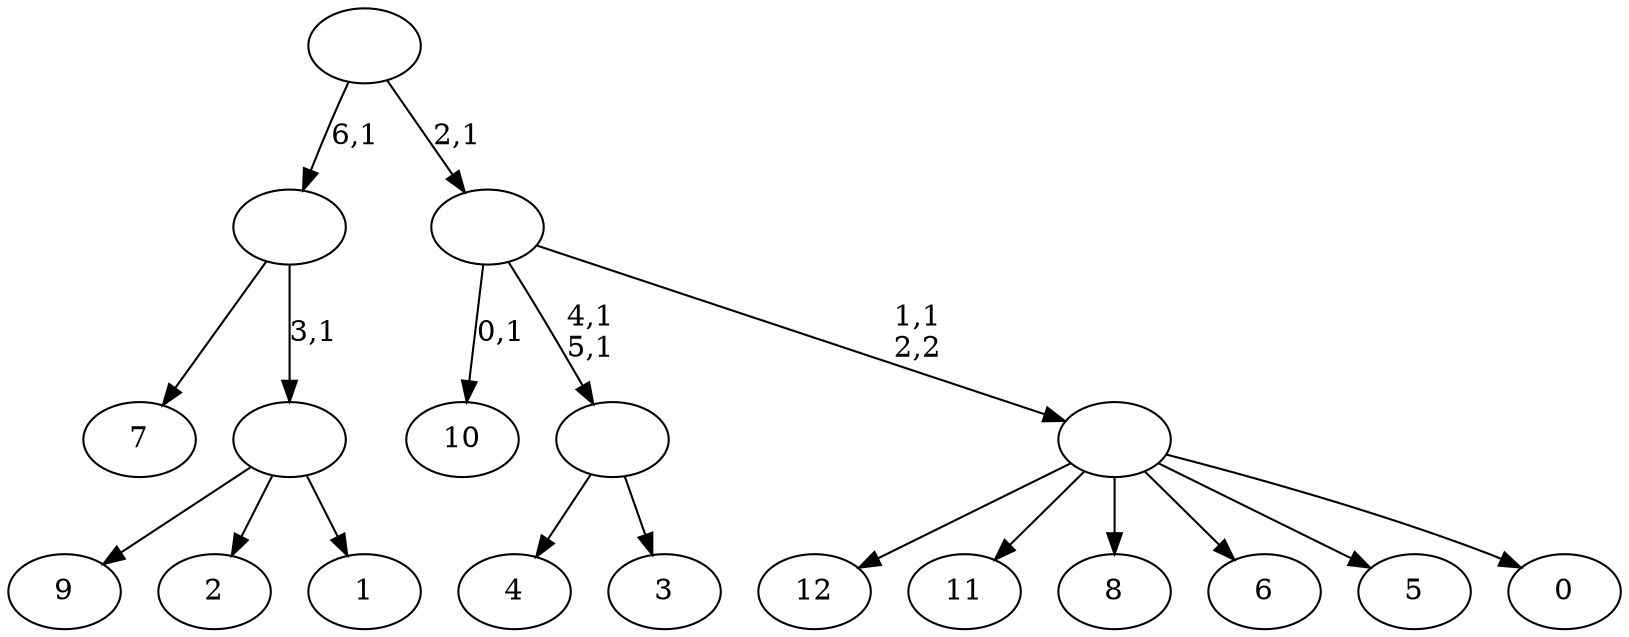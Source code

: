 digraph T {
	20 [label="12"]
	19 [label="11"]
	18 [label="10"]
	16 [label="9"]
	15 [label="8"]
	14 [label="7"]
	13 [label="6"]
	12 [label="5"]
	11 [label="4"]
	10 [label="3"]
	9 [label=""]
	7 [label="2"]
	6 [label="1"]
	5 [label=""]
	4 [label=""]
	3 [label="0"]
	2 [label=""]
	1 [label=""]
	0 [label=""]
	9 -> 11 [label=""]
	9 -> 10 [label=""]
	5 -> 16 [label=""]
	5 -> 7 [label=""]
	5 -> 6 [label=""]
	4 -> 14 [label=""]
	4 -> 5 [label="3,1"]
	2 -> 20 [label=""]
	2 -> 19 [label=""]
	2 -> 15 [label=""]
	2 -> 13 [label=""]
	2 -> 12 [label=""]
	2 -> 3 [label=""]
	1 -> 9 [label="4,1\n5,1"]
	1 -> 18 [label="0,1"]
	1 -> 2 [label="1,1\n2,2"]
	0 -> 4 [label="6,1"]
	0 -> 1 [label="2,1"]
}
